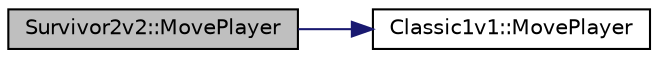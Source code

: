 digraph G
{
  edge [fontname="Helvetica",fontsize="10",labelfontname="Helvetica",labelfontsize="10"];
  node [fontname="Helvetica",fontsize="10",shape=record];
  rankdir="LR";
  Node1 [label="Survivor2v2::MovePlayer",height=0.2,width=0.4,color="black", fillcolor="grey75", style="filled" fontcolor="black"];
  Node1 -> Node2 [color="midnightblue",fontsize="10",style="solid",fontname="Helvetica"];
  Node2 [label="Classic1v1::MovePlayer",height=0.2,width=0.4,color="black", fillcolor="white", style="filled",URL="$namespace_classic1v1.html#a74e7807fac34e205644c7f12b979abc3"];
}
